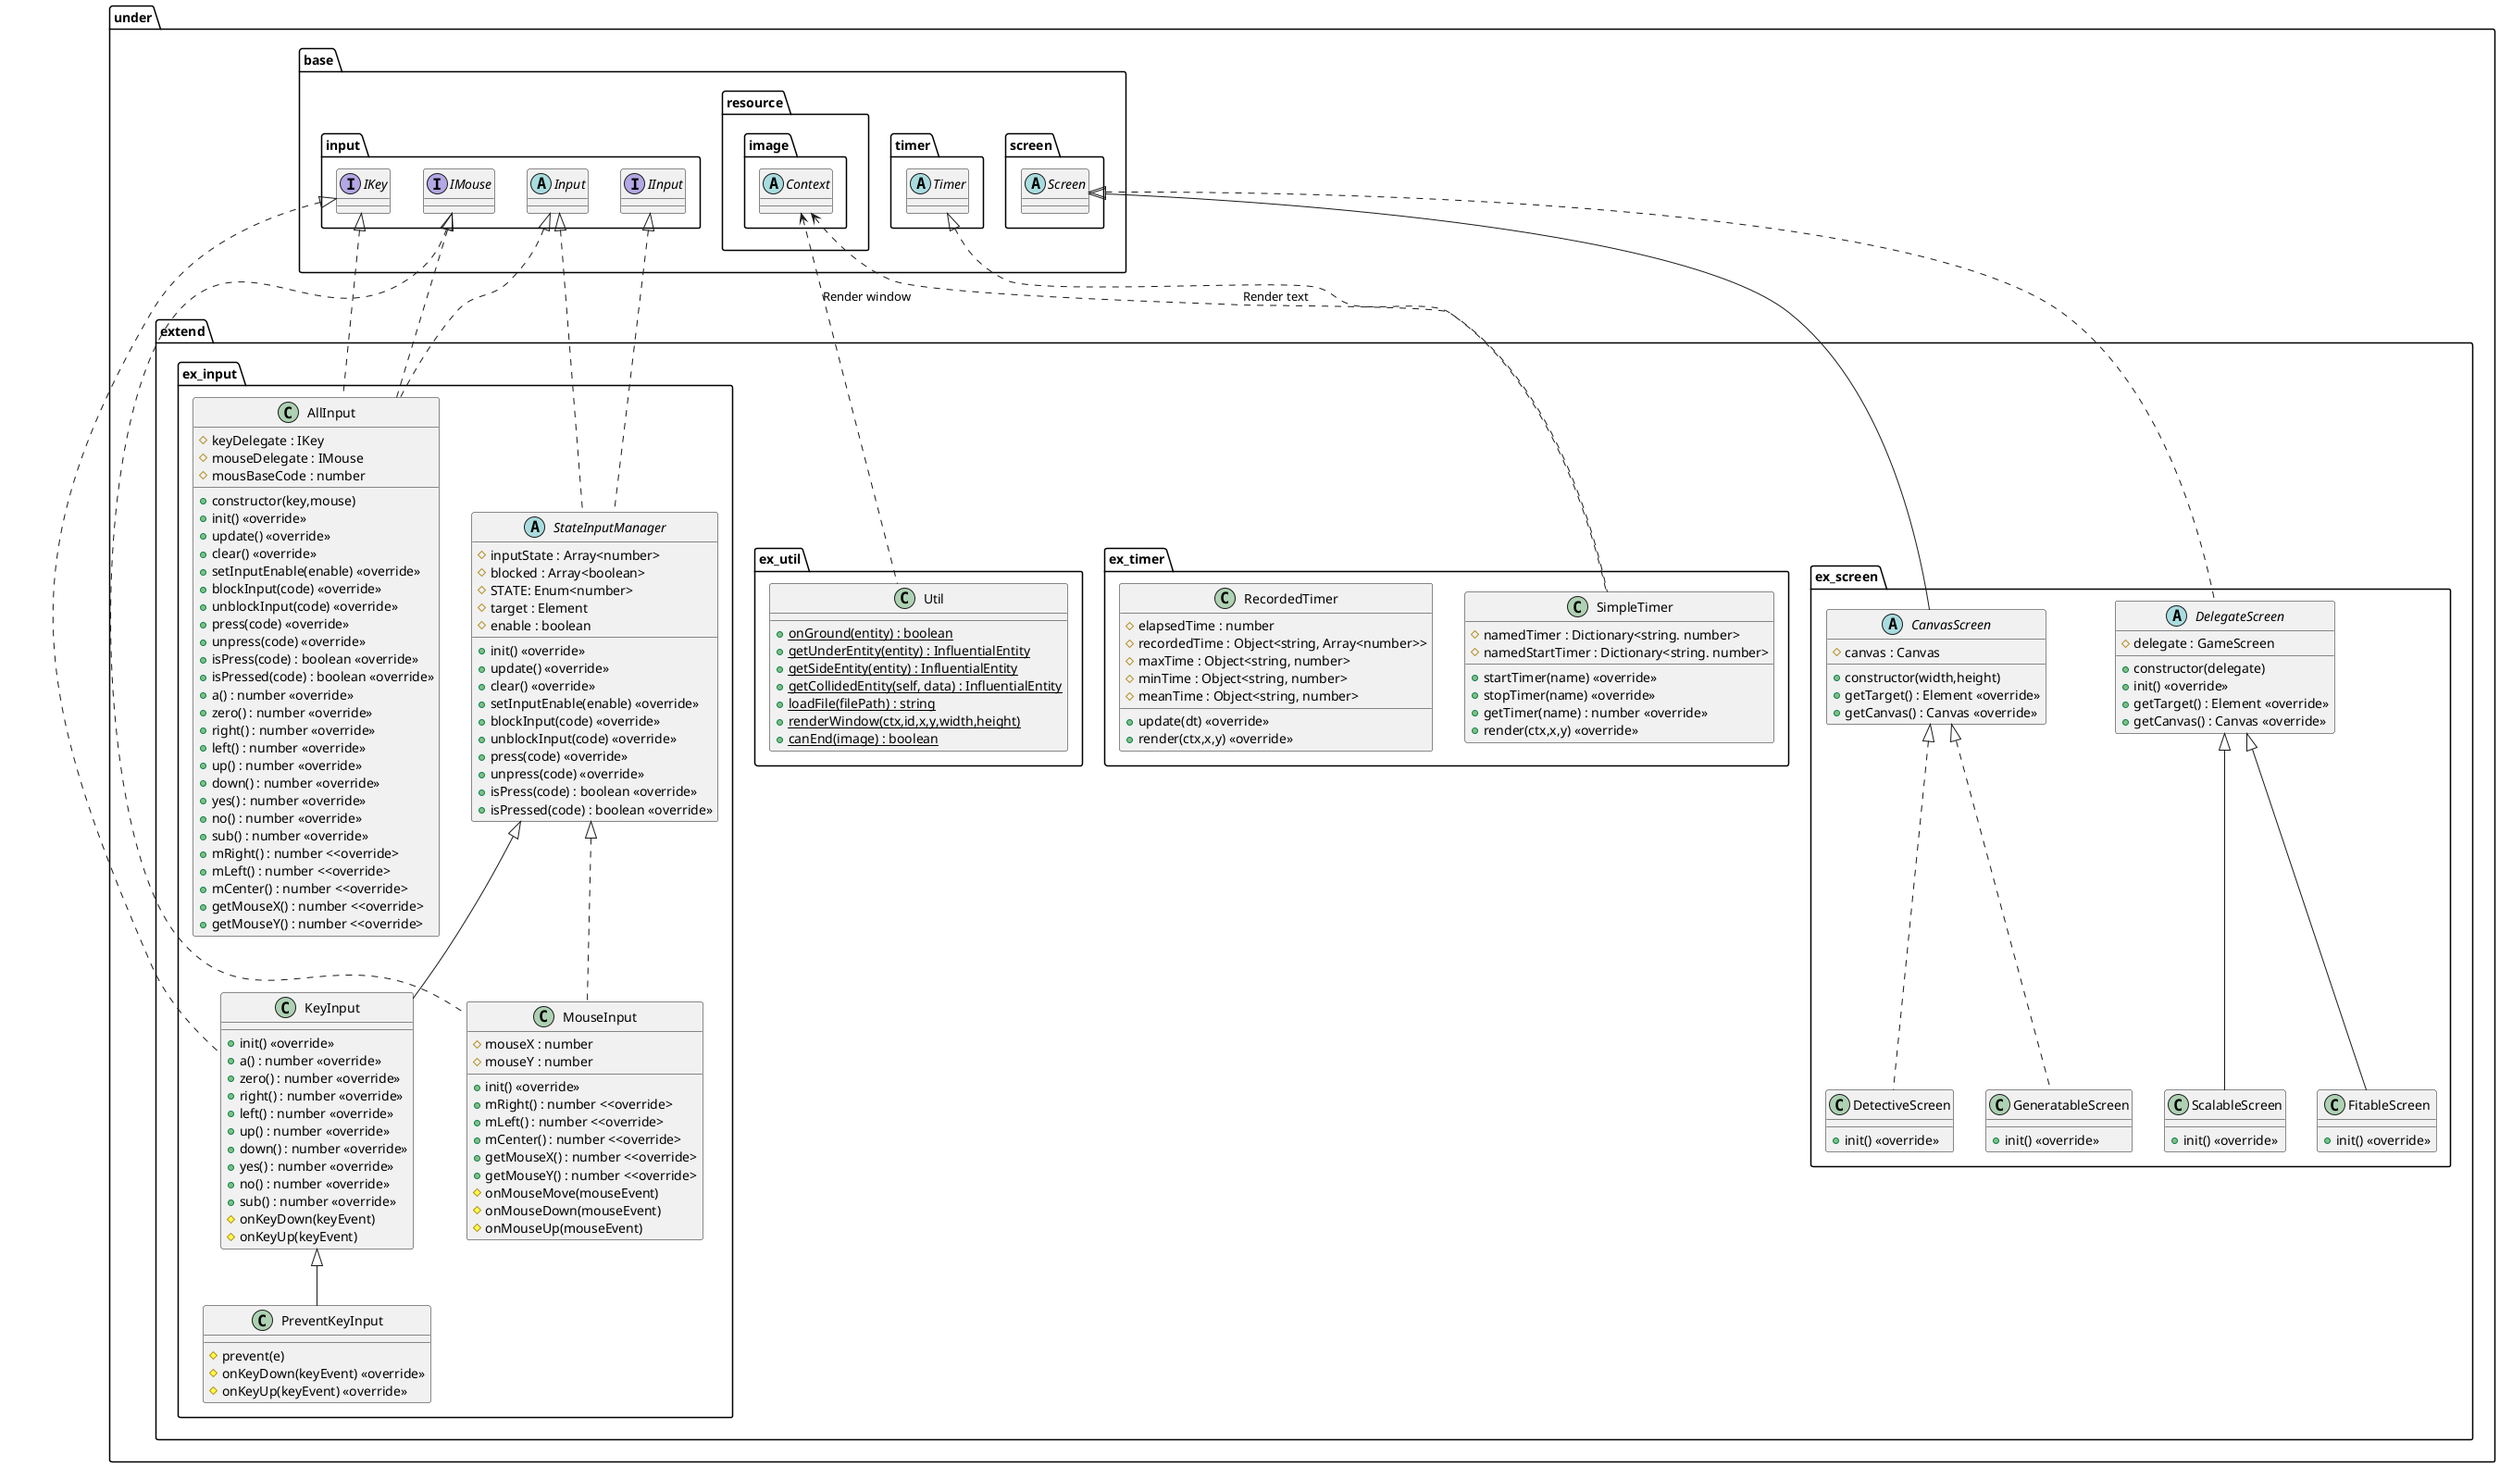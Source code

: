 @startuml GameBaseExtend

package under {
    package extend {
        package ex_input {
            abstract StateInputManager {
                #inputState : Array<number>
                #blocked : Array<boolean>
                #STATE: Enum<number>
                #target : Element
                #enable : boolean
                +init() <<override>>
                +update() <<override>>
                +clear() <<override>>
                +setInputEnable(enable) <<override>>
                +blockInput(code) <<override>>
                +unblockInput(code) <<override>>
                +press(code) <<override>>
                +unpress(code) <<override>>
                +isPress(code) : boolean <<override>>
                +isPressed(code) : boolean <<override>>
            }
            class KeyInput {
                +init() <<override>>
                +a() : number <<override>>
                +zero() : number <<override>>
                +right() : number <<override>>
                +left() : number <<override>>
                +up() : number <<override>>
                +down() : number <<override>>
                +yes() : number <<override>>
                +no() : number <<override>>
                +sub() : number <<override>>
                #onKeyDown(keyEvent)
                #onKeyUp(keyEvent)
            }
            class PreventKeyInput {
                #prevent(e)
                #onKeyDown(keyEvent) <<override>>
                #onKeyUp(keyEvent) <<override>>
            }
            class MouseInput {
                #mouseX : number
                #mouseY : number
                +init() <<override>>
                +mRight() : number <<override>
                +mLeft() : number <<override>
                +mCenter() : number <<override>
                +getMouseX() : number <<override>
                +getMouseY() : number <<override>
                #onMouseMove(mouseEvent)
                #onMouseDown(mouseEvent)
                #onMouseUp(mouseEvent)

            }
            class AllInput {
                +constructor(key,mouse)
                #keyDelegate : IKey
                #mouseDelegate : IMouse
                #mousBaseCode : number
                +init() <<override>>
                +update() <<override>>
                +clear() <<override>>
                +setInputEnable(enable) <<override>>
                +blockInput(code) <<override>>
                +unblockInput(code) <<override>>
                +press(code) <<override>>
                +unpress(code) <<override>>
                +isPress(code) : boolean <<override>>
                +isPressed(code) : boolean <<override>>
                +a() : number <<override>>
                +zero() : number <<override>>
                +right() : number <<override>>
                +left() : number <<override>>
                +up() : number <<override>>
                +down() : number <<override>>
                +yes() : number <<override>>
                +no() : number <<override>>
                +sub() : number <<override>>
                +mRight() : number <<override>
                +mLeft() : number <<override>
                +mCenter() : number <<override>
                +getMouseX() : number <<override>
                +getMouseY() : number <<override>
            }
        }
        package ex_screen {
            abstract CanvasScreen {
                +constructor(width,height)
                #canvas : Canvas
                +getTarget() : Element <<override>>
                +getCanvas() : Canvas <<override>>
            }
            class DetectiveScreen {
                +init() <<override>>
            }
            class GeneratableScreen {
                +init() <<override>>
            }
            abstract DelegateScreen {
                +constructor(delegate)
                #delegate : GameScreen
                +init() <<override>>
                +getTarget() : Element <<override>>
                +getCanvas() : Canvas <<override>>
            }
            class ScalableScreen {
                +init() <<override>>
            }
            class FitableScreen {
                +init() <<override>>
            }
        }

        package ex_timer {
            class SimpleTimer {
                #namedTimer : Dictionary<string. number>
                #namedStartTimer : Dictionary<string. number>
                +startTimer(name) <<override>>
                +stopTimer(name) <<override>>
                +getTimer(name) : number <<override>>
                +render(ctx,x,y) <<override>>
            }
            class RecordedTimer {
                #elapsedTime : number
                #recordedTime : Object<string, Array<number>>
                #maxTime : Object<string, number>
                #minTime : Object<string, number>
                #meanTime : Object<string, number>
                +update(dt) <<override>>
                +render(ctx,x,y) <<override>>
            }
        }

        package ex_util {
            class Util {
                {static} +onGround(entity) : boolean
                {static} +getUnderEntity(entity) : InfluentialEntity
                {static} +getSideEntity(entity) : InfluentialEntity
                {static} +getCollidedEntity(self, data) : InfluentialEntity
                {static} +loadFile(filePath) : string
                {static} +renderWindow(ctx,id,x,y,width,height)
                {static} +canEnd(image) : boolean
            }
        }
    }
}

package under {
    package base {
        package input {
            abstract Input
            interface IInput
            interface IKey
            interface IMouse
        }
        package resource {
            package image {
                abstract Context
            }
        }
        package timer {
            abstract Timer
        }
        package screen {
            abstract Screen
        }
    }
}

Context <.. SimpleTimer : Render text
Context <.. Util : Render window

Input <|.. AllInput
IKey <|.. AllInput
IMouse <|.. AllInput
Input <|.. StateInputManager
IInput <|.. StateInputManager
StateInputManager <|-- KeyInput
IKey <|.. KeyInput
KeyInput <|-- PreventKeyInput
StateInputManager <|.. MouseInput
IMouse <|.. MouseInput

Screen <|-- CanvasScreen
Screen <|.. DelegateScreen
CanvasScreen <|.. DetectiveScreen
CanvasScreen <|.. GeneratableScreen
DelegateScreen <|-- ScalableScreen
DelegateScreen <|-- FitableScreen

Timer <|.. SimpleTimer

@enduml
